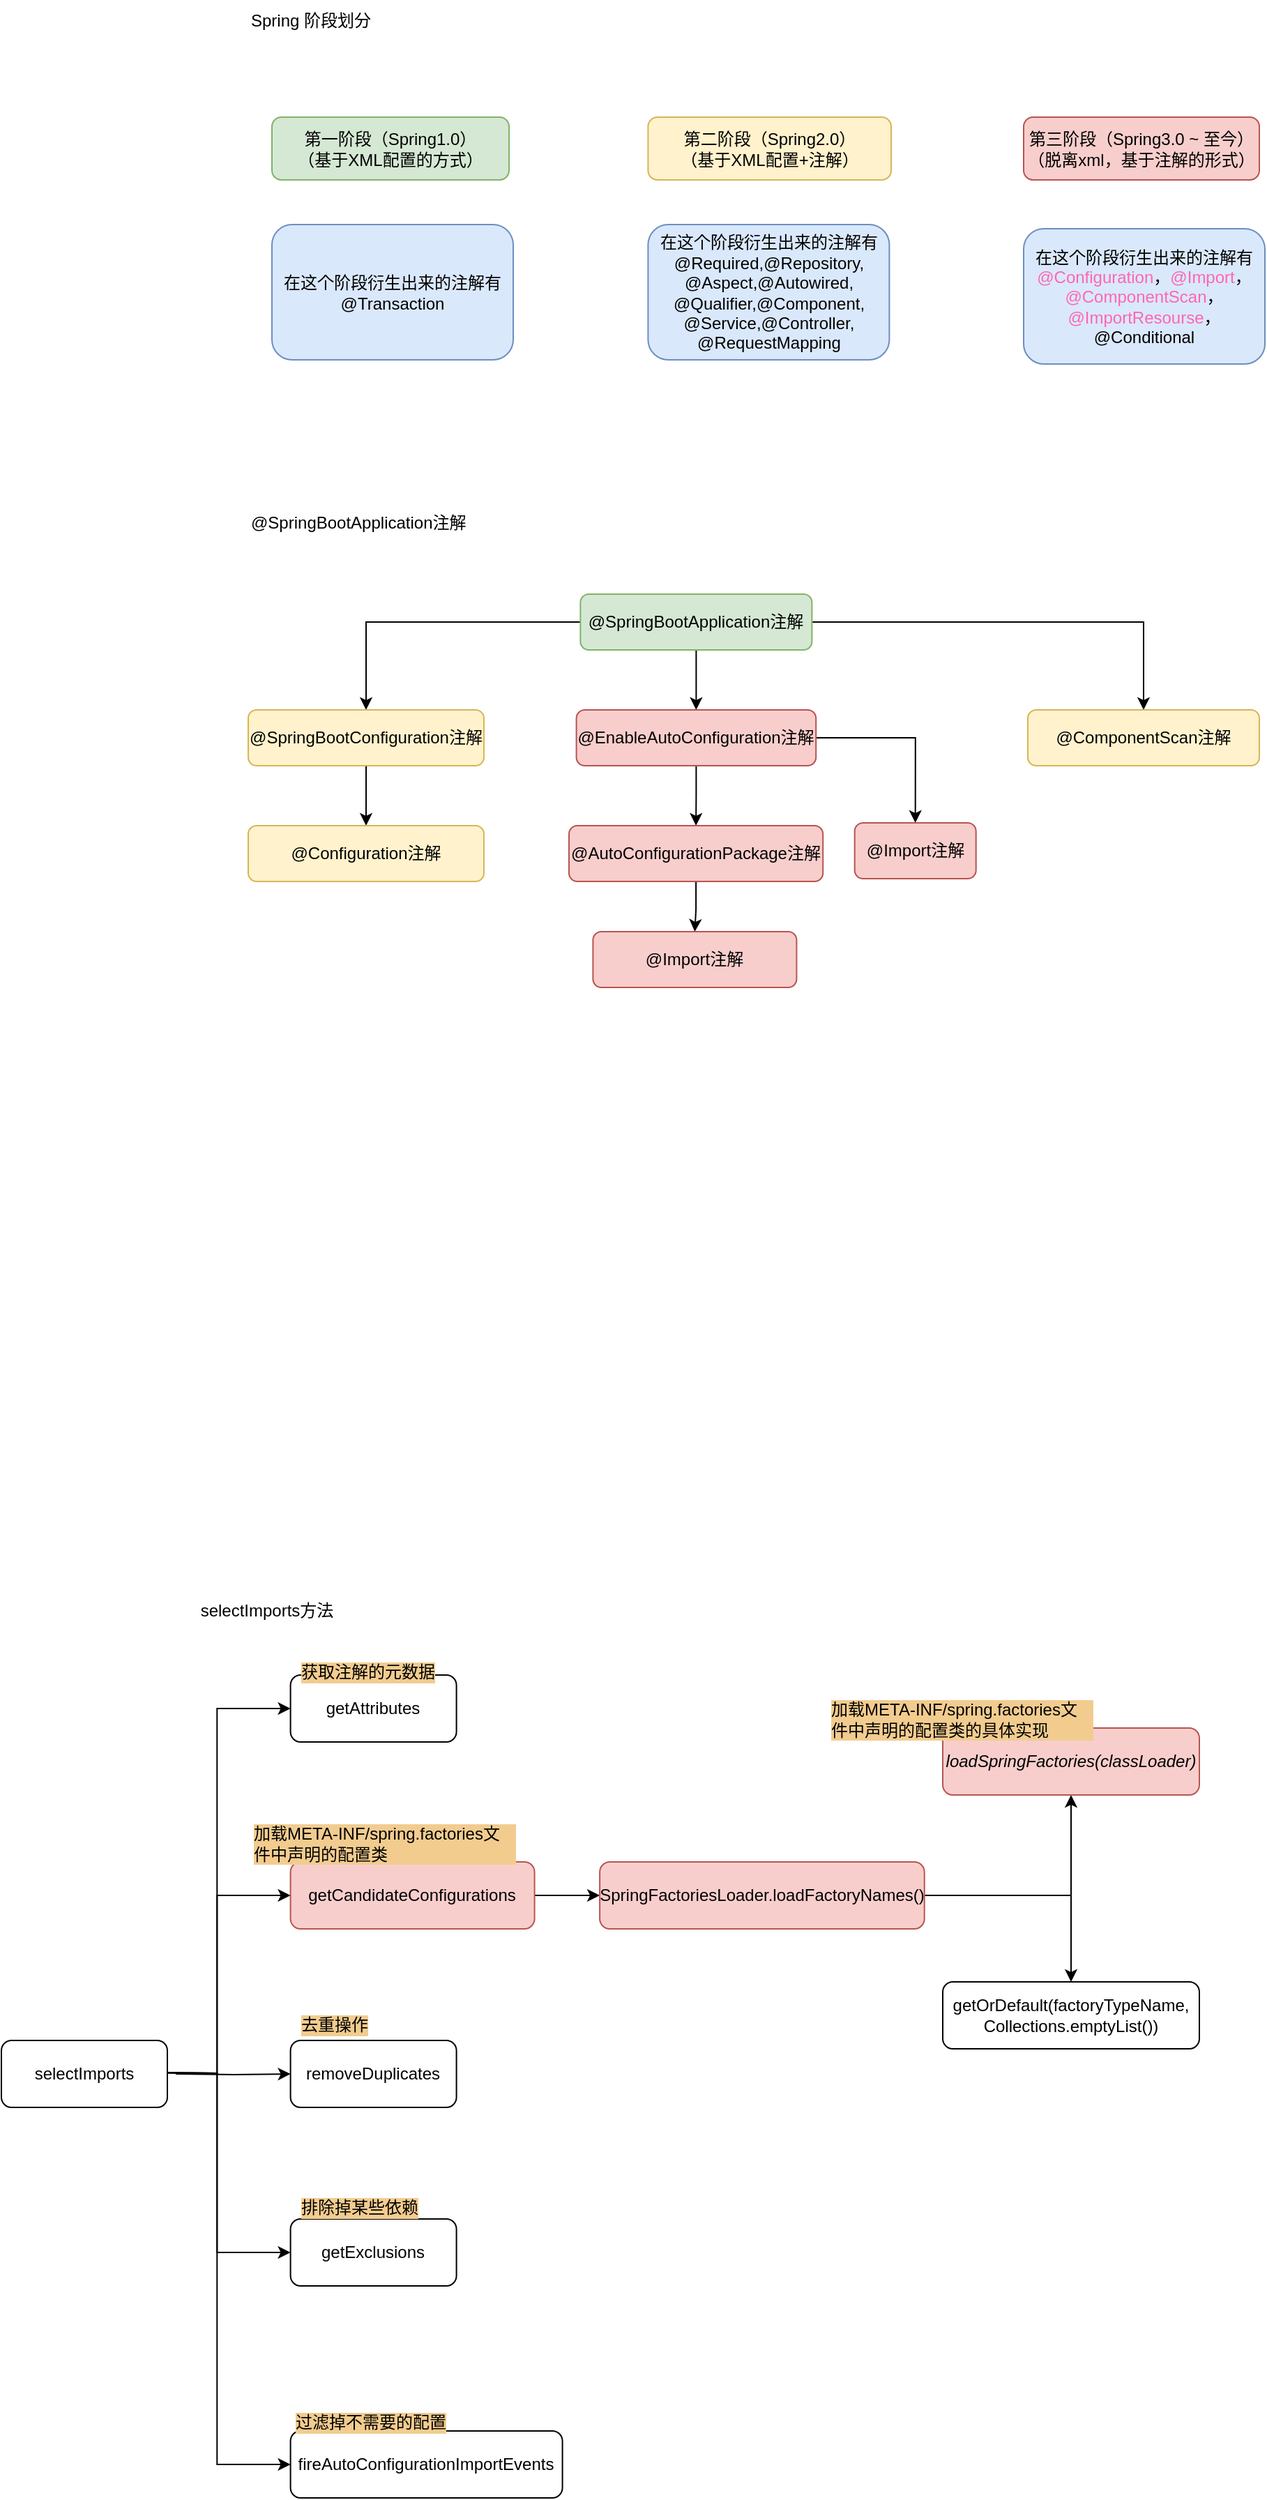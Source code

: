 <mxfile version="28.2.4">
  <diagram name="第 1 页" id="ZmwT_X2YFcdZnKuKyjx4">
    <mxGraphModel dx="2040" dy="730" grid="0" gridSize="10" guides="1" tooltips="1" connect="1" arrows="1" fold="1" page="1" pageScale="1" pageWidth="827" pageHeight="1169" math="0" shadow="0">
      <root>
        <mxCell id="0" />
        <mxCell id="1" parent="0" />
        <mxCell id="CRIQ0p4wAAM1cMivIsNs-1" value="第一阶段（Spring1.0）&lt;br&gt;（基于XML配置的方式）" style="rounded=1;whiteSpace=wrap;html=1;container=0;fillColor=#d5e8d4;strokeColor=#82b366;textShadow=0;labelBackgroundColor=none;glass=0;" vertex="1" parent="1">
          <mxGeometry x="73" y="130" width="170" height="45" as="geometry" />
        </mxCell>
        <mxCell id="CRIQ0p4wAAM1cMivIsNs-2" value="第二阶段（Spring2.0）&lt;br&gt;（基于XML配置+注解）" style="rounded=1;whiteSpace=wrap;html=1;container=0;fillColor=#fff2cc;strokeColor=#d6b656;textShadow=0;labelBackgroundColor=none;glass=0;" vertex="1" parent="1">
          <mxGeometry x="342.7" y="130" width="174.3" height="45" as="geometry" />
        </mxCell>
        <mxCell id="CRIQ0p4wAAM1cMivIsNs-3" value="第三阶段（Spring3.0 ~ 至今）&lt;br&gt;（脱离xml，基于注解的形式）" style="rounded=1;whiteSpace=wrap;html=1;container=0;fillColor=#f8cecc;strokeColor=#b85450;textShadow=0;labelBackgroundColor=none;glass=0;" vertex="1" parent="1">
          <mxGeometry x="612" y="130" width="169" height="45" as="geometry" />
        </mxCell>
        <mxCell id="CRIQ0p4wAAM1cMivIsNs-12" value="在这个阶段衍生出来的注解有@Transaction" style="rounded=1;whiteSpace=wrap;html=1;fillColor=#dae8fc;strokeColor=#6c8ebf;textShadow=0;labelBackgroundColor=none;glass=0;" vertex="1" parent="1">
          <mxGeometry x="73" y="207" width="173" height="97" as="geometry" />
        </mxCell>
        <mxCell id="CRIQ0p4wAAM1cMivIsNs-13" value="在这个阶段衍生出来的注解有&lt;br&gt;@Required,@Repository,&lt;div&gt;@Aspect,@Autowired,&lt;/div&gt;&lt;div&gt;@Qualifier,@Component,&lt;/div&gt;&lt;div&gt;@Service,@Controller,&lt;/div&gt;&lt;div&gt;@RequestMapping&lt;/div&gt;" style="rounded=1;whiteSpace=wrap;html=1;fillColor=#dae8fc;strokeColor=#6c8ebf;textShadow=0;labelBackgroundColor=none;glass=0;" vertex="1" parent="1">
          <mxGeometry x="342.7" y="207" width="173" height="97" as="geometry" />
        </mxCell>
        <mxCell id="CRIQ0p4wAAM1cMivIsNs-14" value="在这个阶段衍生出来的注解有&lt;br&gt;&lt;font style=&quot;color: rgb(255, 102, 179);&quot;&gt;@Configuration&lt;/font&gt;，&lt;font style=&quot;color: rgb(255, 102, 179);&quot;&gt;@Import&lt;/font&gt;，&lt;font style=&quot;color: rgb(255, 102, 179);&quot;&gt;@ComponentScan&lt;/font&gt;，&lt;font style=&quot;color: rgb(255, 102, 179);&quot;&gt;@ImportResourse&lt;/font&gt;，@Conditional" style="rounded=1;whiteSpace=wrap;html=1;fillColor=#dae8fc;strokeColor=#6c8ebf;textShadow=0;labelBackgroundColor=none;glass=0;" vertex="1" parent="1">
          <mxGeometry x="612" y="210" width="173" height="97" as="geometry" />
        </mxCell>
        <mxCell id="CRIQ0p4wAAM1cMivIsNs-21" value="" style="edgeStyle=orthogonalEdgeStyle;rounded=0;orthogonalLoop=1;jettySize=auto;html=1;" edge="1" parent="1" source="CRIQ0p4wAAM1cMivIsNs-17" target="CRIQ0p4wAAM1cMivIsNs-19">
          <mxGeometry relative="1" as="geometry" />
        </mxCell>
        <mxCell id="CRIQ0p4wAAM1cMivIsNs-22" style="edgeStyle=orthogonalEdgeStyle;rounded=0;orthogonalLoop=1;jettySize=auto;html=1;entryX=0.5;entryY=0;entryDx=0;entryDy=0;" edge="1" parent="1" source="CRIQ0p4wAAM1cMivIsNs-17" target="CRIQ0p4wAAM1cMivIsNs-18">
          <mxGeometry relative="1" as="geometry" />
        </mxCell>
        <mxCell id="CRIQ0p4wAAM1cMivIsNs-23" style="edgeStyle=orthogonalEdgeStyle;rounded=0;orthogonalLoop=1;jettySize=auto;html=1;" edge="1" parent="1" source="CRIQ0p4wAAM1cMivIsNs-17" target="CRIQ0p4wAAM1cMivIsNs-20">
          <mxGeometry relative="1" as="geometry" />
        </mxCell>
        <mxCell id="CRIQ0p4wAAM1cMivIsNs-17" value="@SpringBootApplication注解" style="rounded=1;whiteSpace=wrap;html=1;fillColor=#d5e8d4;strokeColor=#82b366;" vertex="1" parent="1">
          <mxGeometry x="294.2" y="472" width="166" height="40" as="geometry" />
        </mxCell>
        <mxCell id="CRIQ0p4wAAM1cMivIsNs-25" value="" style="edgeStyle=orthogonalEdgeStyle;rounded=0;orthogonalLoop=1;jettySize=auto;html=1;" edge="1" parent="1" source="CRIQ0p4wAAM1cMivIsNs-18" target="CRIQ0p4wAAM1cMivIsNs-24">
          <mxGeometry relative="1" as="geometry" />
        </mxCell>
        <mxCell id="CRIQ0p4wAAM1cMivIsNs-18" value="@SpringBootConfiguration注解" style="rounded=1;whiteSpace=wrap;html=1;fillColor=#fff2cc;strokeColor=#d6b656;" vertex="1" parent="1">
          <mxGeometry x="56" y="555" width="169" height="40" as="geometry" />
        </mxCell>
        <mxCell id="CRIQ0p4wAAM1cMivIsNs-27" value="" style="edgeStyle=orthogonalEdgeStyle;rounded=0;orthogonalLoop=1;jettySize=auto;html=1;" edge="1" parent="1" source="CRIQ0p4wAAM1cMivIsNs-19" target="CRIQ0p4wAAM1cMivIsNs-26">
          <mxGeometry relative="1" as="geometry" />
        </mxCell>
        <mxCell id="CRIQ0p4wAAM1cMivIsNs-30" style="edgeStyle=orthogonalEdgeStyle;rounded=0;orthogonalLoop=1;jettySize=auto;html=1;entryX=0.5;entryY=0;entryDx=0;entryDy=0;" edge="1" parent="1" source="CRIQ0p4wAAM1cMivIsNs-19" target="CRIQ0p4wAAM1cMivIsNs-28">
          <mxGeometry relative="1" as="geometry" />
        </mxCell>
        <mxCell id="CRIQ0p4wAAM1cMivIsNs-19" value="@EnableAutoConfiguration注解" style="rounded=1;whiteSpace=wrap;html=1;fillColor=#f8cecc;strokeColor=#b85450;" vertex="1" parent="1">
          <mxGeometry x="291.3" y="555" width="171.8" height="40" as="geometry" />
        </mxCell>
        <mxCell id="CRIQ0p4wAAM1cMivIsNs-20" value="@ComponentScan注解" style="rounded=1;whiteSpace=wrap;html=1;fillColor=#fff2cc;strokeColor=#d6b656;" vertex="1" parent="1">
          <mxGeometry x="615" y="555" width="166" height="40" as="geometry" />
        </mxCell>
        <mxCell id="CRIQ0p4wAAM1cMivIsNs-24" value="@Configuration注解" style="rounded=1;whiteSpace=wrap;html=1;fillColor=#fff2cc;strokeColor=#d6b656;" vertex="1" parent="1">
          <mxGeometry x="56" y="638" width="169" height="40" as="geometry" />
        </mxCell>
        <mxCell id="CRIQ0p4wAAM1cMivIsNs-34" value="" style="edgeStyle=orthogonalEdgeStyle;rounded=0;orthogonalLoop=1;jettySize=auto;html=1;" edge="1" parent="1" source="CRIQ0p4wAAM1cMivIsNs-26" target="CRIQ0p4wAAM1cMivIsNs-33">
          <mxGeometry relative="1" as="geometry" />
        </mxCell>
        <mxCell id="CRIQ0p4wAAM1cMivIsNs-26" value="@AutoConfigurationPackage注解" style="rounded=1;whiteSpace=wrap;html=1;fillColor=#f8cecc;strokeColor=#b85450;" vertex="1" parent="1">
          <mxGeometry x="286" y="638" width="182.1" height="40" as="geometry" />
        </mxCell>
        <mxCell id="CRIQ0p4wAAM1cMivIsNs-28" value="@Import注解" style="rounded=1;whiteSpace=wrap;html=1;fillColor=#f8cecc;strokeColor=#b85450;" vertex="1" parent="1">
          <mxGeometry x="490.85" y="636" width="87" height="40" as="geometry" />
        </mxCell>
        <mxCell id="CRIQ0p4wAAM1cMivIsNs-31" value="@SpringBootApplication注解" style="text;html=1;align=left;verticalAlign=middle;whiteSpace=wrap;rounded=0;" vertex="1" parent="1">
          <mxGeometry x="56" y="406" width="184" height="30" as="geometry" />
        </mxCell>
        <mxCell id="CRIQ0p4wAAM1cMivIsNs-32" value="Spring 阶段划分" style="text;html=1;align=left;verticalAlign=middle;whiteSpace=wrap;rounded=0;" vertex="1" parent="1">
          <mxGeometry x="56" y="46" width="131" height="30" as="geometry" />
        </mxCell>
        <mxCell id="CRIQ0p4wAAM1cMivIsNs-33" value="@Import注解" style="rounded=1;whiteSpace=wrap;html=1;fillColor=#f8cecc;strokeColor=#b85450;" vertex="1" parent="1">
          <mxGeometry x="303.2" y="714" width="146" height="40" as="geometry" />
        </mxCell>
        <mxCell id="CRIQ0p4wAAM1cMivIsNs-37" value="&lt;span style=&quot;text-align: left;&quot;&gt;selectImports方法&lt;/span&gt;" style="text;html=1;align=center;verticalAlign=middle;whiteSpace=wrap;rounded=0;" vertex="1" parent="1">
          <mxGeometry x="10" y="1186" width="119" height="30" as="geometry" />
        </mxCell>
        <mxCell id="CRIQ0p4wAAM1cMivIsNs-65" value="" style="edgeStyle=orthogonalEdgeStyle;rounded=0;orthogonalLoop=1;jettySize=auto;html=1;" edge="1" parent="1" source="CRIQ0p4wAAM1cMivIsNs-39" target="CRIQ0p4wAAM1cMivIsNs-58">
          <mxGeometry relative="1" as="geometry" />
        </mxCell>
        <mxCell id="CRIQ0p4wAAM1cMivIsNs-39" value="&lt;div style=&quot;text-align: left;&quot;&gt;&lt;span style=&quot;&quot;&gt;getCandidateConfigurations&lt;/span&gt;&lt;/div&gt;" style="rounded=1;whiteSpace=wrap;html=1;labelBackgroundColor=none;fillColor=#f8cecc;strokeColor=#b85450;" vertex="1" parent="1">
          <mxGeometry x="86.3" y="1381" width="175" height="48" as="geometry" />
        </mxCell>
        <mxCell id="CRIQ0p4wAAM1cMivIsNs-41" style="edgeStyle=orthogonalEdgeStyle;rounded=0;orthogonalLoop=1;jettySize=auto;html=1;entryX=0;entryY=0.5;entryDx=0;entryDy=0;" edge="1" parent="1" target="CRIQ0p4wAAM1cMivIsNs-39">
          <mxGeometry relative="1" as="geometry">
            <mxPoint x="-20" y="1532" as="sourcePoint" />
          </mxGeometry>
        </mxCell>
        <mxCell id="CRIQ0p4wAAM1cMivIsNs-46" style="edgeStyle=orthogonalEdgeStyle;rounded=0;orthogonalLoop=1;jettySize=auto;html=1;entryX=0;entryY=0.5;entryDx=0;entryDy=0;" edge="1" parent="1" target="CRIQ0p4wAAM1cMivIsNs-45">
          <mxGeometry relative="1" as="geometry">
            <mxPoint x="-20" y="1532" as="sourcePoint" />
          </mxGeometry>
        </mxCell>
        <mxCell id="CRIQ0p4wAAM1cMivIsNs-48" style="edgeStyle=orthogonalEdgeStyle;rounded=0;orthogonalLoop=1;jettySize=auto;html=1;entryX=0;entryY=0.5;entryDx=0;entryDy=0;" edge="1" parent="1" target="CRIQ0p4wAAM1cMivIsNs-44">
          <mxGeometry relative="1" as="geometry">
            <mxPoint x="-20" y="1532" as="sourcePoint" />
          </mxGeometry>
        </mxCell>
        <mxCell id="CRIQ0p4wAAM1cMivIsNs-49" style="edgeStyle=orthogonalEdgeStyle;rounded=0;orthogonalLoop=1;jettySize=auto;html=1;entryX=0;entryY=0.5;entryDx=0;entryDy=0;" edge="1" parent="1" target="CRIQ0p4wAAM1cMivIsNs-43">
          <mxGeometry relative="1" as="geometry">
            <mxPoint x="-20" y="1532" as="sourcePoint" />
          </mxGeometry>
        </mxCell>
        <mxCell id="CRIQ0p4wAAM1cMivIsNs-50" style="edgeStyle=orthogonalEdgeStyle;rounded=0;orthogonalLoop=1;jettySize=auto;html=1;" edge="1" parent="1" target="CRIQ0p4wAAM1cMivIsNs-42">
          <mxGeometry relative="1" as="geometry">
            <mxPoint x="4" y="1533" as="sourcePoint" />
          </mxGeometry>
        </mxCell>
        <mxCell id="CRIQ0p4wAAM1cMivIsNs-40" value="&lt;span style=&quot;text-align: left;&quot;&gt;selectImports&lt;/span&gt;" style="rounded=1;whiteSpace=wrap;html=1;" vertex="1" parent="1">
          <mxGeometry x="-121" y="1509" width="119" height="48" as="geometry" />
        </mxCell>
        <mxCell id="CRIQ0p4wAAM1cMivIsNs-42" value="&lt;div style=&quot;text-align: left;&quot;&gt;&lt;span style=&quot;background-color: transparent;&quot;&gt;removeDuplicates&lt;/span&gt;&lt;/div&gt;" style="rounded=1;whiteSpace=wrap;html=1;" vertex="1" parent="1">
          <mxGeometry x="86.3" y="1509" width="119" height="48" as="geometry" />
        </mxCell>
        <mxCell id="CRIQ0p4wAAM1cMivIsNs-43" value="&lt;div style=&quot;text-align: left;&quot;&gt;&lt;span style=&quot;background-color: transparent;&quot;&gt;getExclusions&lt;/span&gt;&lt;/div&gt;" style="rounded=1;whiteSpace=wrap;html=1;" vertex="1" parent="1">
          <mxGeometry x="86.3" y="1637" width="119" height="48" as="geometry" />
        </mxCell>
        <mxCell id="CRIQ0p4wAAM1cMivIsNs-44" value="&lt;div style=&quot;text-align: left;&quot;&gt;&lt;span style=&quot;background-color: transparent;&quot;&gt;fireAutoConfigurationImportEvents&lt;/span&gt;&lt;/div&gt;" style="rounded=1;whiteSpace=wrap;html=1;" vertex="1" parent="1">
          <mxGeometry x="86.3" y="1789" width="195" height="48" as="geometry" />
        </mxCell>
        <mxCell id="CRIQ0p4wAAM1cMivIsNs-45" value="getAttributes" style="rounded=1;whiteSpace=wrap;html=1;" vertex="1" parent="1">
          <mxGeometry x="86.3" y="1247" width="119" height="48" as="geometry" />
        </mxCell>
        <mxCell id="CRIQ0p4wAAM1cMivIsNs-52" value="&lt;span style=&quot;&quot;&gt;加载META-INF/spring.factories文件中声明的配置类&lt;/span&gt;" style="text;html=1;align=left;verticalAlign=middle;whiteSpace=wrap;rounded=0;labelBackgroundColor=#F2CC8F;rotation=0;" vertex="1" parent="1">
          <mxGeometry x="58.0" y="1353" width="190" height="30" as="geometry" />
        </mxCell>
        <mxCell id="CRIQ0p4wAAM1cMivIsNs-54" value="获取注解的元数据" style="text;html=1;align=left;verticalAlign=middle;whiteSpace=wrap;rounded=0;labelBackgroundColor=#F2CC8F;" vertex="1" parent="1">
          <mxGeometry x="92.05" y="1230" width="107.5" height="30" as="geometry" />
        </mxCell>
        <mxCell id="CRIQ0p4wAAM1cMivIsNs-55" value="去重操作" style="text;html=1;align=left;verticalAlign=middle;whiteSpace=wrap;rounded=0;labelBackgroundColor=#F2CC8F;" vertex="1" parent="1">
          <mxGeometry x="92.05" y="1483" width="86.5" height="30" as="geometry" />
        </mxCell>
        <mxCell id="CRIQ0p4wAAM1cMivIsNs-56" value="排除掉某些依赖" style="text;html=1;align=left;verticalAlign=middle;whiteSpace=wrap;rounded=0;labelBackgroundColor=#F2CC8F;" vertex="1" parent="1">
          <mxGeometry x="92.05" y="1614" width="86.5" height="30" as="geometry" />
        </mxCell>
        <mxCell id="CRIQ0p4wAAM1cMivIsNs-57" value="过滤掉不需要的配置" style="text;html=1;align=left;verticalAlign=middle;whiteSpace=wrap;rounded=0;labelBackgroundColor=#F2CC8F;" vertex="1" parent="1">
          <mxGeometry x="88.3" y="1768" width="111" height="30" as="geometry" />
        </mxCell>
        <mxCell id="CRIQ0p4wAAM1cMivIsNs-61" value="" style="edgeStyle=orthogonalEdgeStyle;rounded=0;orthogonalLoop=1;jettySize=auto;html=1;" edge="1" parent="1" source="CRIQ0p4wAAM1cMivIsNs-58" target="CRIQ0p4wAAM1cMivIsNs-60">
          <mxGeometry relative="1" as="geometry" />
        </mxCell>
        <mxCell id="CRIQ0p4wAAM1cMivIsNs-63" value="" style="edgeStyle=orthogonalEdgeStyle;rounded=0;orthogonalLoop=1;jettySize=auto;html=1;" edge="1" parent="1" source="CRIQ0p4wAAM1cMivIsNs-58" target="CRIQ0p4wAAM1cMivIsNs-62">
          <mxGeometry relative="1" as="geometry" />
        </mxCell>
        <mxCell id="CRIQ0p4wAAM1cMivIsNs-58" value="SpringFactoriesLoader.loadFactoryNames()" style="rounded=1;whiteSpace=wrap;html=1;labelBackgroundColor=none;fillColor=#f8cecc;strokeColor=#b85450;" vertex="1" parent="1">
          <mxGeometry x="308.05" y="1381" width="232.8" height="48" as="geometry" />
        </mxCell>
        <mxCell id="CRIQ0p4wAAM1cMivIsNs-60" value="&lt;i&gt;loadSpringFactories(classLoader)&lt;br&gt;&lt;/i&gt;" style="rounded=1;whiteSpace=wrap;html=1;labelBackgroundColor=none;fillColor=#f8cecc;strokeColor=#b85450;" vertex="1" parent="1">
          <mxGeometry x="554" y="1285" width="184" height="48" as="geometry" />
        </mxCell>
        <mxCell id="CRIQ0p4wAAM1cMivIsNs-62" value="getOrDefault(factoryTypeName, Collections.emptyList())" style="rounded=1;whiteSpace=wrap;html=1;labelBackgroundColor=none;fillColor=default;" vertex="1" parent="1">
          <mxGeometry x="554" y="1467" width="184" height="48" as="geometry" />
        </mxCell>
        <mxCell id="CRIQ0p4wAAM1cMivIsNs-64" value="&lt;span style=&quot;&quot;&gt;加载META-INF/spring.factories文件中声明的配置类的具体实现&lt;/span&gt;" style="text;html=1;align=left;verticalAlign=middle;whiteSpace=wrap;rounded=0;labelBackgroundColor=#F2CC8F;rotation=0;" vertex="1" parent="1">
          <mxGeometry x="472" y="1264" width="190" height="30" as="geometry" />
        </mxCell>
      </root>
    </mxGraphModel>
  </diagram>
</mxfile>
